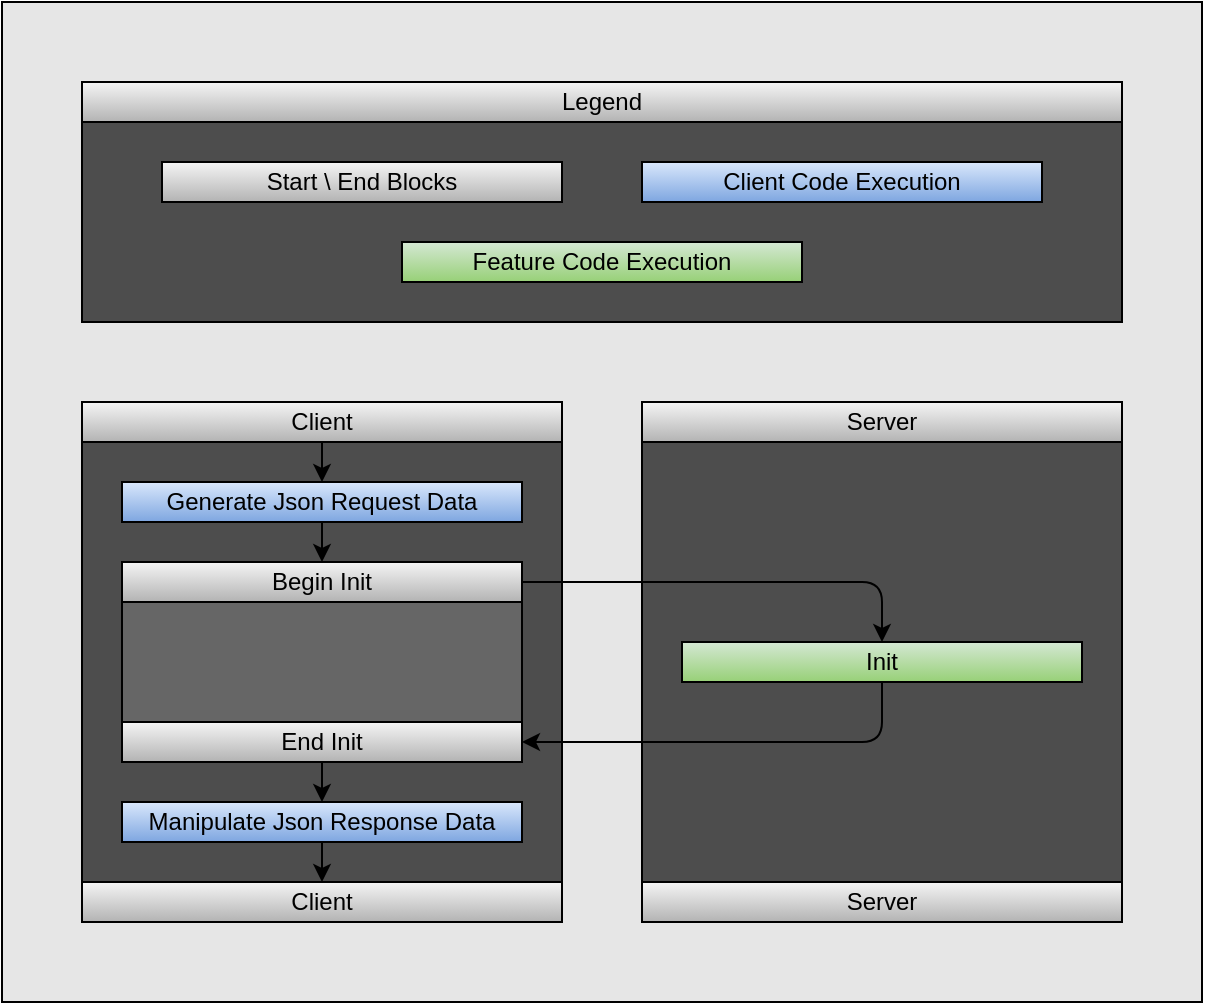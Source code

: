 <mxfile version="14.1.8" type="device"><diagram id="WF8wAb37Vwe1Qs1h48K9" name="Init"><mxGraphModel dx="868" dy="510" grid="1" gridSize="10" guides="1" tooltips="1" connect="1" arrows="1" fold="1" page="1" pageScale="1" pageWidth="1654" pageHeight="2336" math="0" shadow="0"><root><mxCell id="0"/><mxCell id="1" parent="0"/><mxCell id="DAxy7W7vxmJa635p9r0R-6" value="" style="rounded=0;whiteSpace=wrap;html=1;fillColor=#E6E6E6;" parent="1" vertex="1"><mxGeometry x="527" y="918" width="600" height="500" as="geometry"/></mxCell><mxCell id="DAxy7W7vxmJa635p9r0R-1" value="Legend" style="rounded=0;whiteSpace=wrap;html=1;fillColor=#f5f5f5;gradientColor=#b3b3b3;" parent="1" vertex="1"><mxGeometry x="567" y="958" width="520" height="20" as="geometry"/></mxCell><mxCell id="DAxy7W7vxmJa635p9r0R-2" value="" style="rounded=0;whiteSpace=wrap;html=1;fillColor=#4D4D4D;" parent="1" vertex="1"><mxGeometry x="567" y="978" width="520" height="100" as="geometry"/></mxCell><mxCell id="DAxy7W7vxmJa635p9r0R-3" value="Start \ End Blocks" style="rounded=0;whiteSpace=wrap;html=1;fillColor=#f5f5f5;gradientColor=#b3b3b3;" parent="1" vertex="1"><mxGeometry x="607" y="998" width="200" height="20" as="geometry"/></mxCell><mxCell id="DAxy7W7vxmJa635p9r0R-4" value="Client Code Execution" style="rounded=0;whiteSpace=wrap;html=1;fillColor=#dae8fc;gradientColor=#7ea6e0;" parent="1" vertex="1"><mxGeometry x="847" y="998" width="200" height="20" as="geometry"/></mxCell><mxCell id="DAxy7W7vxmJa635p9r0R-5" value="Feature Code Execution" style="rounded=0;whiteSpace=wrap;html=1;fillColor=#d5e8d4;gradientColor=#97d077;" parent="1" vertex="1"><mxGeometry x="727" y="1038" width="200" height="20" as="geometry"/></mxCell><mxCell id="v_aNb2iZv9lLjprZA2r--11" value="" style="rounded=0;whiteSpace=wrap;html=1;fillColor=#4D4D4D;" parent="1" vertex="1"><mxGeometry x="847" y="1138" width="240" height="220" as="geometry"/></mxCell><mxCell id="v_aNb2iZv9lLjprZA2r--7" value="" style="rounded=0;whiteSpace=wrap;html=1;fillColor=#4D4D4D;" parent="1" vertex="1"><mxGeometry x="567" y="1138" width="240" height="220" as="geometry"/></mxCell><mxCell id="v_aNb2iZv9lLjprZA2r--12" value="Server" style="rounded=0;whiteSpace=wrap;html=1;fillColor=#f5f5f5;gradientColor=#b3b3b3;" parent="1" vertex="1"><mxGeometry x="847" y="1118" width="240" height="20" as="geometry"/></mxCell><mxCell id="v_aNb2iZv9lLjprZA2r--13" value="Server" style="rounded=0;whiteSpace=wrap;html=1;fillColor=#f5f5f5;gradientColor=#b3b3b3;" parent="1" vertex="1"><mxGeometry x="847" y="1358" width="240" height="20" as="geometry"/></mxCell><mxCell id="v_aNb2iZv9lLjprZA2r--9" value="Client" style="rounded=0;whiteSpace=wrap;html=1;fillColor=#f5f5f5;gradientColor=#b3b3b3;" parent="1" vertex="1"><mxGeometry x="567" y="1118" width="240" height="20" as="geometry"/></mxCell><mxCell id="v_aNb2iZv9lLjprZA2r--10" value="Client" style="rounded=0;whiteSpace=wrap;html=1;fillColor=#f5f5f5;gradientColor=#b3b3b3;" parent="1" vertex="1"><mxGeometry x="567" y="1358" width="240" height="20" as="geometry"/></mxCell><mxCell id="v_aNb2iZv9lLjprZA2r--1" value="Init" style="rounded=0;whiteSpace=wrap;html=1;fillColor=#d5e8d4;gradientColor=#97d077;" parent="1" vertex="1"><mxGeometry x="867" y="1238" width="200" height="20" as="geometry"/></mxCell><mxCell id="v_aNb2iZv9lLjprZA2r--2" value="Begin Init" style="rounded=0;whiteSpace=wrap;html=1;fillColor=#f5f5f5;gradientColor=#b3b3b3;" parent="1" vertex="1"><mxGeometry x="587" y="1198" width="200" height="20" as="geometry"/></mxCell><mxCell id="v_aNb2iZv9lLjprZA2r--3" value="End Init" style="rounded=0;whiteSpace=wrap;html=1;fillColor=#f5f5f5;gradientColor=#b3b3b3;" parent="1" vertex="1"><mxGeometry x="587" y="1278" width="200" height="20" as="geometry"/></mxCell><mxCell id="v_aNb2iZv9lLjprZA2r--4" value="" style="rounded=0;whiteSpace=wrap;html=1;fillColor=#666666;" parent="1" vertex="1"><mxGeometry x="587" y="1218" width="200" height="60" as="geometry"/></mxCell><mxCell id="v_aNb2iZv9lLjprZA2r--16" value="" style="endArrow=classic;html=1;exitX=1;exitY=0.5;exitDx=0;exitDy=0;entryX=0.5;entryY=0;entryDx=0;entryDy=0;" parent="1" source="v_aNb2iZv9lLjprZA2r--2" target="v_aNb2iZv9lLjprZA2r--1" edge="1"><mxGeometry width="50" height="50" relative="1" as="geometry"><mxPoint x="1094" y="1576" as="sourcePoint"/><mxPoint x="1184" y="1726" as="targetPoint"/><Array as="points"><mxPoint x="967" y="1208"/></Array></mxGeometry></mxCell><mxCell id="v_aNb2iZv9lLjprZA2r--17" value="" style="endArrow=classic;html=1;exitX=0.5;exitY=1;exitDx=0;exitDy=0;entryX=1;entryY=0.5;entryDx=0;entryDy=0;" parent="1" source="v_aNb2iZv9lLjprZA2r--1" target="v_aNb2iZv9lLjprZA2r--3" edge="1"><mxGeometry width="50" height="50" relative="1" as="geometry"><mxPoint x="1094" y="1576" as="sourcePoint"/><mxPoint x="1144" y="1526" as="targetPoint"/><Array as="points"><mxPoint x="967" y="1288"/></Array></mxGeometry></mxCell><mxCell id="v_aNb2iZv9lLjprZA2r--5" value="Generate Json Request Data" style="rounded=0;whiteSpace=wrap;html=1;fillColor=#dae8fc;gradientColor=#7ea6e0;" parent="1" vertex="1"><mxGeometry x="587" y="1158" width="200" height="20" as="geometry"/></mxCell><mxCell id="v_aNb2iZv9lLjprZA2r--6" value="Manipulate Json Response Data" style="rounded=0;whiteSpace=wrap;html=1;fillColor=#dae8fc;gradientColor=#7ea6e0;" parent="1" vertex="1"><mxGeometry x="587" y="1318" width="200" height="20" as="geometry"/></mxCell><mxCell id="v_aNb2iZv9lLjprZA2r--14" value="" style="endArrow=classic;html=1;exitX=0.5;exitY=0;exitDx=0;exitDy=0;entryX=0.5;entryY=0;entryDx=0;entryDy=0;" parent="1" source="v_aNb2iZv9lLjprZA2r--7" target="v_aNb2iZv9lLjprZA2r--5" edge="1"><mxGeometry width="50" height="50" relative="1" as="geometry"><mxPoint x="1094" y="1576" as="sourcePoint"/><mxPoint x="1144" y="1526" as="targetPoint"/></mxGeometry></mxCell><mxCell id="v_aNb2iZv9lLjprZA2r--15" value="" style="endArrow=classic;html=1;exitX=0.5;exitY=1;exitDx=0;exitDy=0;entryX=0.5;entryY=0;entryDx=0;entryDy=0;" parent="1" source="v_aNb2iZv9lLjprZA2r--5" target="v_aNb2iZv9lLjprZA2r--2" edge="1"><mxGeometry width="50" height="50" relative="1" as="geometry"><mxPoint x="1094" y="1576" as="sourcePoint"/><mxPoint x="1144" y="1526" as="targetPoint"/></mxGeometry></mxCell><mxCell id="v_aNb2iZv9lLjprZA2r--18" value="" style="endArrow=classic;html=1;exitX=0.5;exitY=1;exitDx=0;exitDy=0;entryX=0.5;entryY=0;entryDx=0;entryDy=0;" parent="1" source="v_aNb2iZv9lLjprZA2r--3" target="v_aNb2iZv9lLjprZA2r--6" edge="1"><mxGeometry width="50" height="50" relative="1" as="geometry"><mxPoint x="1094" y="1576" as="sourcePoint"/><mxPoint x="1144" y="1526" as="targetPoint"/></mxGeometry></mxCell><mxCell id="v_aNb2iZv9lLjprZA2r--19" value="" style="endArrow=classic;html=1;exitX=0.5;exitY=1;exitDx=0;exitDy=0;entryX=0.5;entryY=0;entryDx=0;entryDy=0;" parent="1" source="v_aNb2iZv9lLjprZA2r--6" target="v_aNb2iZv9lLjprZA2r--10" edge="1"><mxGeometry width="50" height="50" relative="1" as="geometry"><mxPoint x="1094" y="1576" as="sourcePoint"/><mxPoint x="1144" y="1526" as="targetPoint"/></mxGeometry></mxCell></root></mxGraphModel></diagram></mxfile>